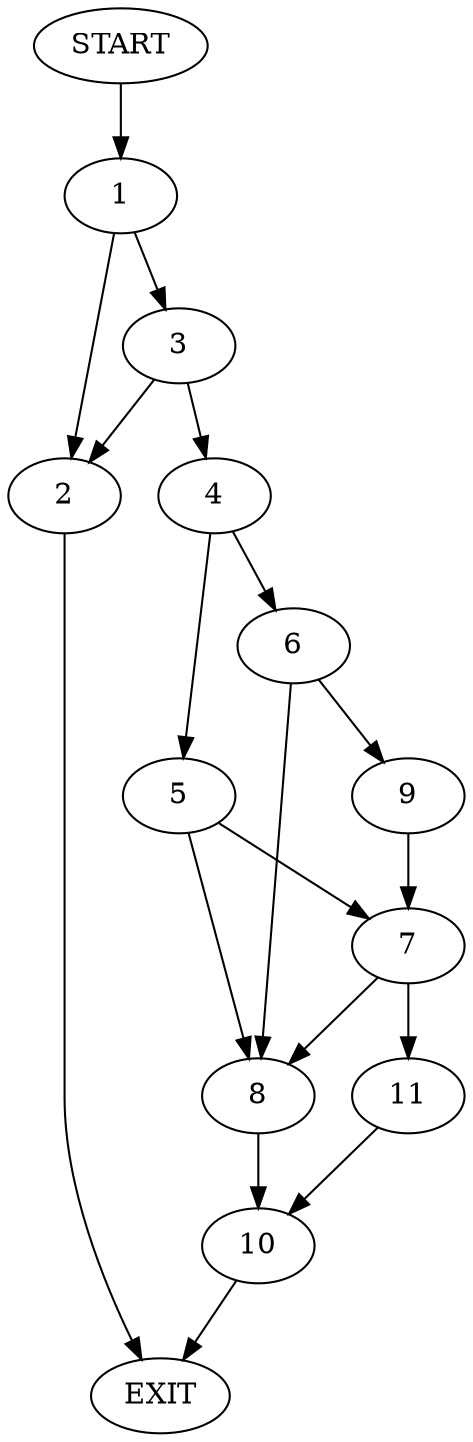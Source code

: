 digraph {
0 [label="START"]
12 [label="EXIT"]
0 -> 1
1 -> 2
1 -> 3
3 -> 2
3 -> 4
2 -> 12
4 -> 5
4 -> 6
5 -> 7
5 -> 8
6 -> 8
6 -> 9
9 -> 7
8 -> 10
7 -> 8
7 -> 11
11 -> 10
10 -> 12
}
